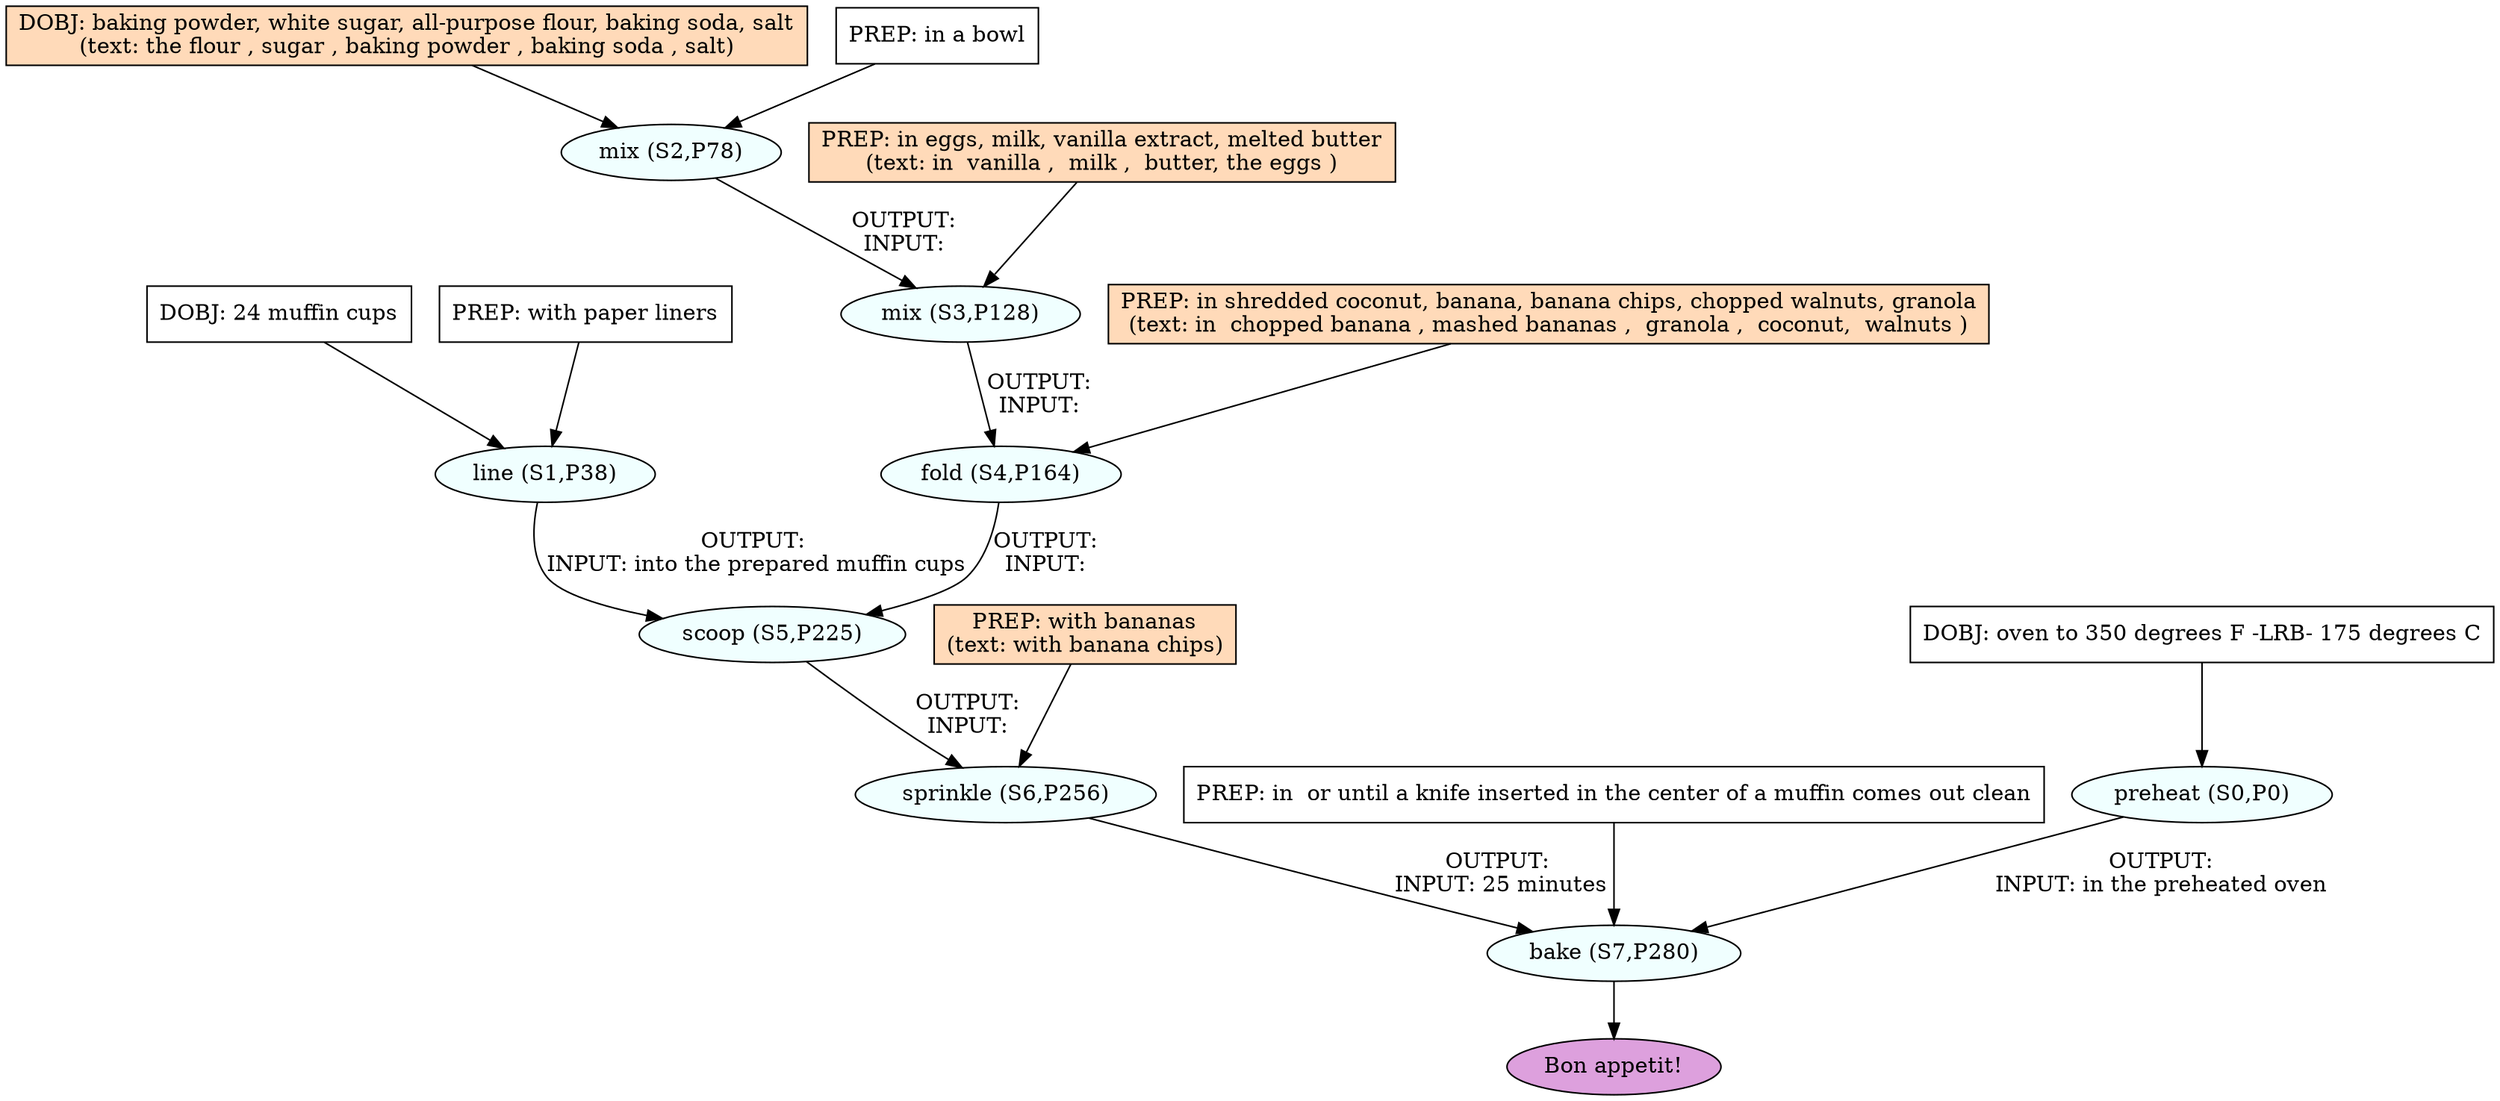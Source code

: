 digraph recipe {
E0[label="preheat (S0,P0)", shape=oval, style=filled, fillcolor=azure]
E1[label="line (S1,P38)", shape=oval, style=filled, fillcolor=azure]
E2[label="mix (S2,P78)", shape=oval, style=filled, fillcolor=azure]
E3[label="mix (S3,P128)", shape=oval, style=filled, fillcolor=azure]
E4[label="fold (S4,P164)", shape=oval, style=filled, fillcolor=azure]
E5[label="scoop (S5,P225)", shape=oval, style=filled, fillcolor=azure]
E6[label="sprinkle (S6,P256)", shape=oval, style=filled, fillcolor=azure]
E7[label="bake (S7,P280)", shape=oval, style=filled, fillcolor=azure]
D2[label="DOBJ: baking powder, white sugar, all-purpose flour, baking soda, salt
(text: the flour , sugar , baking powder , baking soda , salt)", shape=box, style=filled, fillcolor=peachpuff]
D2 -> E2
P2_0[label="PREP: in a bowl", shape=box, style=filled, fillcolor=white]
P2_0 -> E2
D1[label="DOBJ: 24 muffin cups", shape=box, style=filled, fillcolor=white]
D1 -> E1
P1_0[label="PREP: with paper liners", shape=box, style=filled, fillcolor=white]
P1_0 -> E1
D0[label="DOBJ: oven to 350 degrees F -LRB- 175 degrees C", shape=box, style=filled, fillcolor=white]
D0 -> E0
E2 -> E3 [label="OUTPUT: 
INPUT: "]
P3_0_ing[label="PREP: in eggs, milk, vanilla extract, melted butter
(text: in  vanilla ,  milk ,  butter, the eggs )", shape=box, style=filled, fillcolor=peachpuff]
P3_0_ing -> E3
E3 -> E4 [label="OUTPUT: 
INPUT: "]
P4_0_ing[label="PREP: in shredded coconut, banana, banana chips, chopped walnuts, granola
(text: in  chopped banana , mashed bananas ,  granola ,  coconut,  walnuts )", shape=box, style=filled, fillcolor=peachpuff]
P4_0_ing -> E4
E4 -> E5 [label="OUTPUT: 
INPUT: "]
E1 -> E5 [label="OUTPUT: 
INPUT: into the prepared muffin cups"]
E5 -> E6 [label="OUTPUT: 
INPUT: "]
P6_0_ing[label="PREP: with bananas
(text: with banana chips)", shape=box, style=filled, fillcolor=peachpuff]
P6_0_ing -> E6
E6 -> E7 [label="OUTPUT: 
INPUT: 25 minutes"]
E0 -> E7 [label="OUTPUT: 
INPUT: in the preheated oven "]
P7_0_1[label="PREP: in  or until a knife inserted in the center of a muffin comes out clean", shape=box, style=filled, fillcolor=white]
P7_0_1 -> E7
EOR[label="Bon appetit!", shape=oval, style=filled, fillcolor=plum]
E7 -> EOR
}
